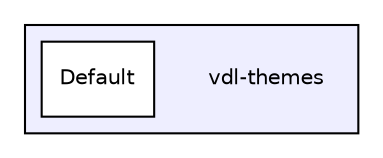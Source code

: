 digraph "vdl-themes" {
  compound=true
  node [ fontsize="10", fontname="Helvetica"];
  edge [ labelfontsize="10", labelfontname="Helvetica"];
  subgraph clusterdir_13d6c1022eac80c27dcd9b9bf339b1a0 {
    graph [ bgcolor="#eeeeff", pencolor="black", label="" URL="dir_13d6c1022eac80c27dcd9b9bf339b1a0.html"];
    dir_13d6c1022eac80c27dcd9b9bf339b1a0 [shape=plaintext label="vdl-themes"];
    dir_28817f047308138de86a55220264c13f [shape=box label="Default" color="black" fillcolor="white" style="filled" URL="dir_28817f047308138de86a55220264c13f.html"];
  }
}
